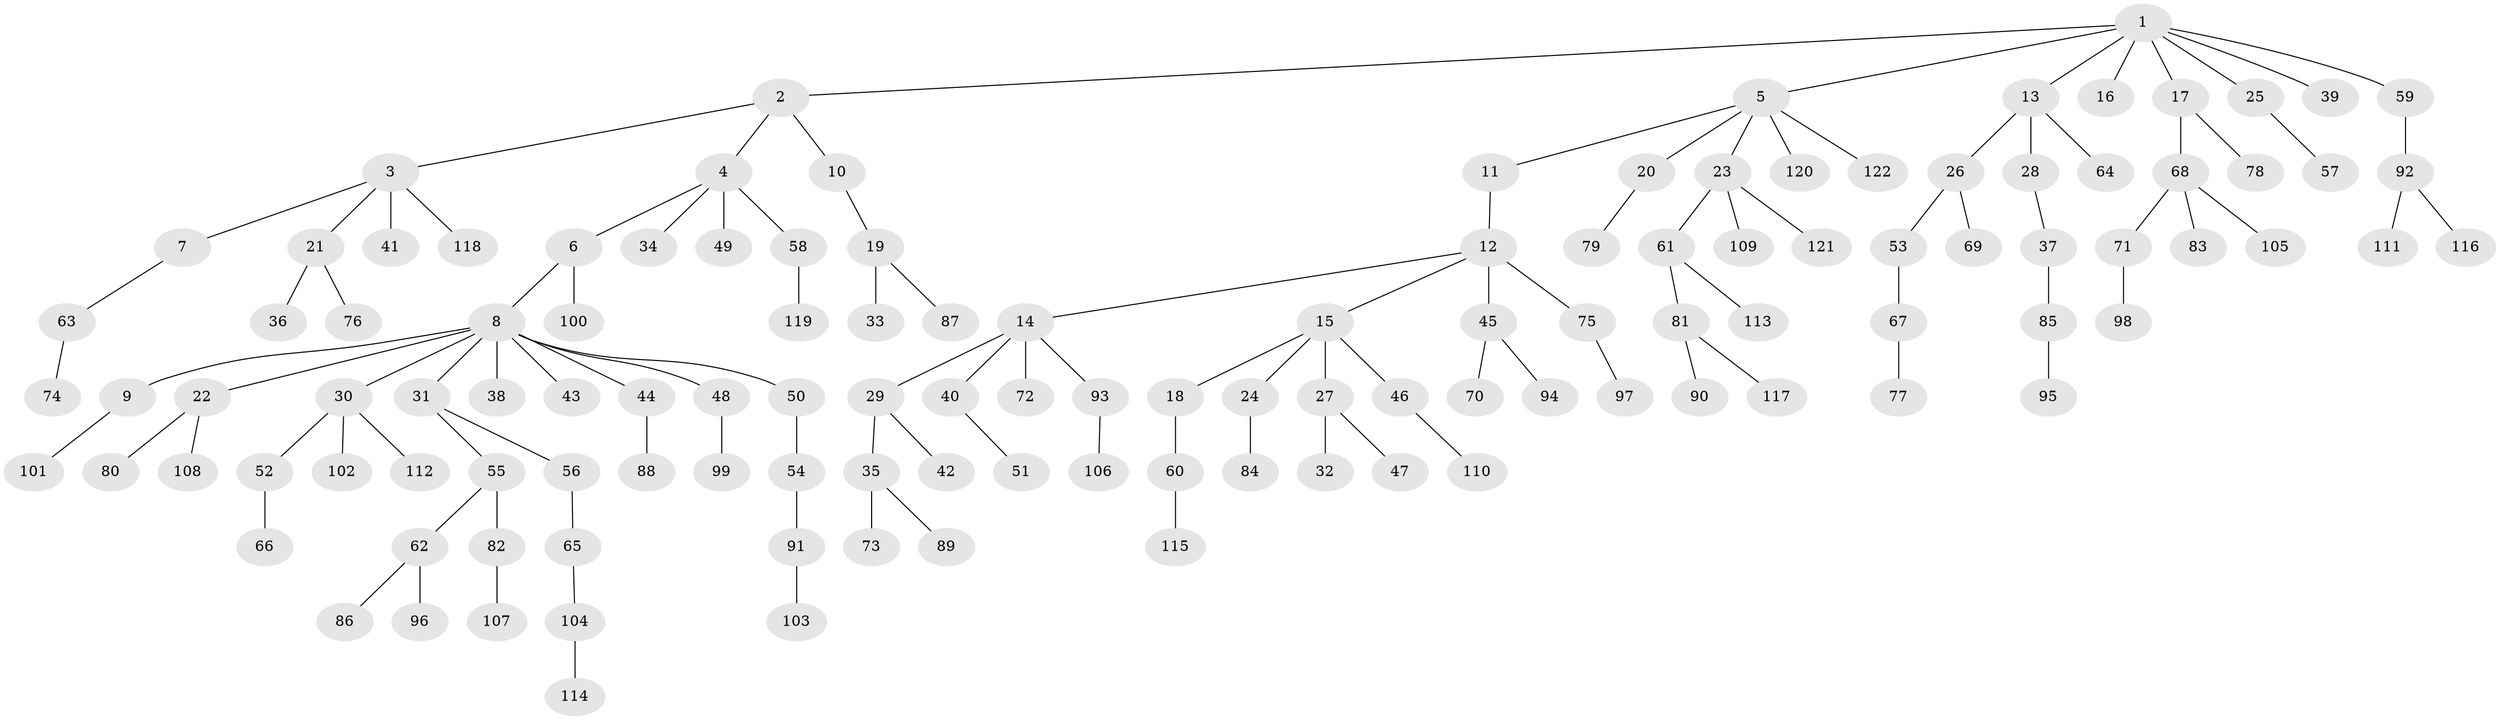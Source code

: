 // Generated by graph-tools (version 1.1) at 2025/53/03/09/25 04:53:25]
// undirected, 122 vertices, 121 edges
graph export_dot {
graph [start="1"]
  node [color=gray90,style=filled];
  1;
  2;
  3;
  4;
  5;
  6;
  7;
  8;
  9;
  10;
  11;
  12;
  13;
  14;
  15;
  16;
  17;
  18;
  19;
  20;
  21;
  22;
  23;
  24;
  25;
  26;
  27;
  28;
  29;
  30;
  31;
  32;
  33;
  34;
  35;
  36;
  37;
  38;
  39;
  40;
  41;
  42;
  43;
  44;
  45;
  46;
  47;
  48;
  49;
  50;
  51;
  52;
  53;
  54;
  55;
  56;
  57;
  58;
  59;
  60;
  61;
  62;
  63;
  64;
  65;
  66;
  67;
  68;
  69;
  70;
  71;
  72;
  73;
  74;
  75;
  76;
  77;
  78;
  79;
  80;
  81;
  82;
  83;
  84;
  85;
  86;
  87;
  88;
  89;
  90;
  91;
  92;
  93;
  94;
  95;
  96;
  97;
  98;
  99;
  100;
  101;
  102;
  103;
  104;
  105;
  106;
  107;
  108;
  109;
  110;
  111;
  112;
  113;
  114;
  115;
  116;
  117;
  118;
  119;
  120;
  121;
  122;
  1 -- 2;
  1 -- 5;
  1 -- 13;
  1 -- 16;
  1 -- 17;
  1 -- 25;
  1 -- 39;
  1 -- 59;
  2 -- 3;
  2 -- 4;
  2 -- 10;
  3 -- 7;
  3 -- 21;
  3 -- 41;
  3 -- 118;
  4 -- 6;
  4 -- 34;
  4 -- 49;
  4 -- 58;
  5 -- 11;
  5 -- 20;
  5 -- 23;
  5 -- 120;
  5 -- 122;
  6 -- 8;
  6 -- 100;
  7 -- 63;
  8 -- 9;
  8 -- 22;
  8 -- 30;
  8 -- 31;
  8 -- 38;
  8 -- 43;
  8 -- 44;
  8 -- 48;
  8 -- 50;
  9 -- 101;
  10 -- 19;
  11 -- 12;
  12 -- 14;
  12 -- 15;
  12 -- 45;
  12 -- 75;
  13 -- 26;
  13 -- 28;
  13 -- 64;
  14 -- 29;
  14 -- 40;
  14 -- 72;
  14 -- 93;
  15 -- 18;
  15 -- 24;
  15 -- 27;
  15 -- 46;
  17 -- 68;
  17 -- 78;
  18 -- 60;
  19 -- 33;
  19 -- 87;
  20 -- 79;
  21 -- 36;
  21 -- 76;
  22 -- 80;
  22 -- 108;
  23 -- 61;
  23 -- 109;
  23 -- 121;
  24 -- 84;
  25 -- 57;
  26 -- 53;
  26 -- 69;
  27 -- 32;
  27 -- 47;
  28 -- 37;
  29 -- 35;
  29 -- 42;
  30 -- 52;
  30 -- 102;
  30 -- 112;
  31 -- 55;
  31 -- 56;
  35 -- 73;
  35 -- 89;
  37 -- 85;
  40 -- 51;
  44 -- 88;
  45 -- 70;
  45 -- 94;
  46 -- 110;
  48 -- 99;
  50 -- 54;
  52 -- 66;
  53 -- 67;
  54 -- 91;
  55 -- 62;
  55 -- 82;
  56 -- 65;
  58 -- 119;
  59 -- 92;
  60 -- 115;
  61 -- 81;
  61 -- 113;
  62 -- 86;
  62 -- 96;
  63 -- 74;
  65 -- 104;
  67 -- 77;
  68 -- 71;
  68 -- 83;
  68 -- 105;
  71 -- 98;
  75 -- 97;
  81 -- 90;
  81 -- 117;
  82 -- 107;
  85 -- 95;
  91 -- 103;
  92 -- 111;
  92 -- 116;
  93 -- 106;
  104 -- 114;
}
